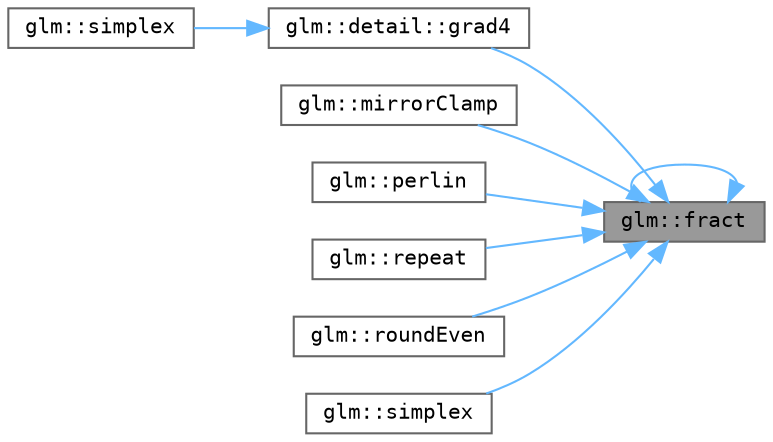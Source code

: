 digraph "glm::fract"
{
 // LATEX_PDF_SIZE
  bgcolor="transparent";
  edge [fontname=Terminal,fontsize=10,labelfontname=Helvetica,labelfontsize=10];
  node [fontname=Terminal,fontsize=10,shape=box,height=0.2,width=0.4];
  rankdir="RL";
  Node1 [label="glm::fract",height=0.2,width=0.4,color="gray40", fillcolor="grey60", style="filled", fontcolor="black",tooltip=" "];
  Node1 -> Node1 [dir="back",color="steelblue1",style="solid"];
  Node1 -> Node2 [dir="back",color="steelblue1",style="solid"];
  Node2 [label="glm::detail::grad4",height=0.2,width=0.4,color="grey40", fillcolor="white", style="filled",URL="$namespaceglm_1_1detail.html#a0965e390852c88cacea1f110adae8d90",tooltip=" "];
  Node2 -> Node3 [dir="back",color="steelblue1",style="solid"];
  Node3 [label="glm::simplex",height=0.2,width=0.4,color="grey40", fillcolor="white", style="filled",URL="$namespaceglm.html#ab64811bdfcbf5cbd222e3cb50119816a",tooltip=" "];
  Node1 -> Node4 [dir="back",color="steelblue1",style="solid"];
  Node4 [label="glm::mirrorClamp",height=0.2,width=0.4,color="grey40", fillcolor="white", style="filled",URL="$group__ext__scalar__common.html#gaa6856a0a048d2749252848da35e10c8b",tooltip=" "];
  Node1 -> Node5 [dir="back",color="steelblue1",style="solid"];
  Node5 [label="glm::perlin",height=0.2,width=0.4,color="grey40", fillcolor="white", style="filled",URL="$namespaceglm.html#a54326f7a6c7c00d7702fe6f15fa0d13f",tooltip=" "];
  Node1 -> Node6 [dir="back",color="steelblue1",style="solid"];
  Node6 [label="glm::repeat",height=0.2,width=0.4,color="grey40", fillcolor="white", style="filled",URL="$group__ext__scalar__common.html#ga809650c6310ea7c42666e918c117fb6f",tooltip=" "];
  Node1 -> Node7 [dir="back",color="steelblue1",style="solid"];
  Node7 [label="glm::roundEven",height=0.2,width=0.4,color="grey40", fillcolor="white", style="filled",URL="$namespaceglm.html#ae02684863360f29d6e9fb9b5ad4ab5d9",tooltip=" "];
  Node1 -> Node8 [dir="back",color="steelblue1",style="solid"];
  Node8 [label="glm::simplex",height=0.2,width=0.4,color="grey40", fillcolor="white", style="filled",URL="$namespaceglm.html#a09cb6ae89b52ee4c47e7b708b84e4d13",tooltip=" "];
}
